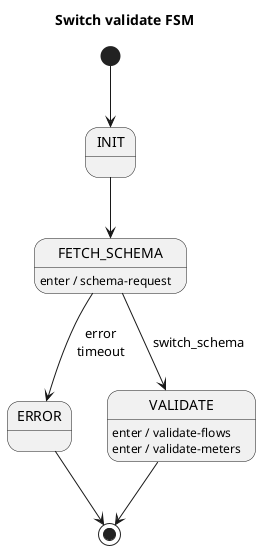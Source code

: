 @startuml
title Switch validate FSM

[*] --> INIT
INIT --> FETCH_SCHEMA

FETCH_SCHEMA --> ERROR : error\ntimeout
FETCH_SCHEMA --> VALIDATE : switch_schema
FETCH_SCHEMA : enter / schema-request

VALIDATE --> [*]
VALIDATE : enter / validate-flows
VALIDATE : enter / validate-meters

ERROR --> [*]

@enduml
